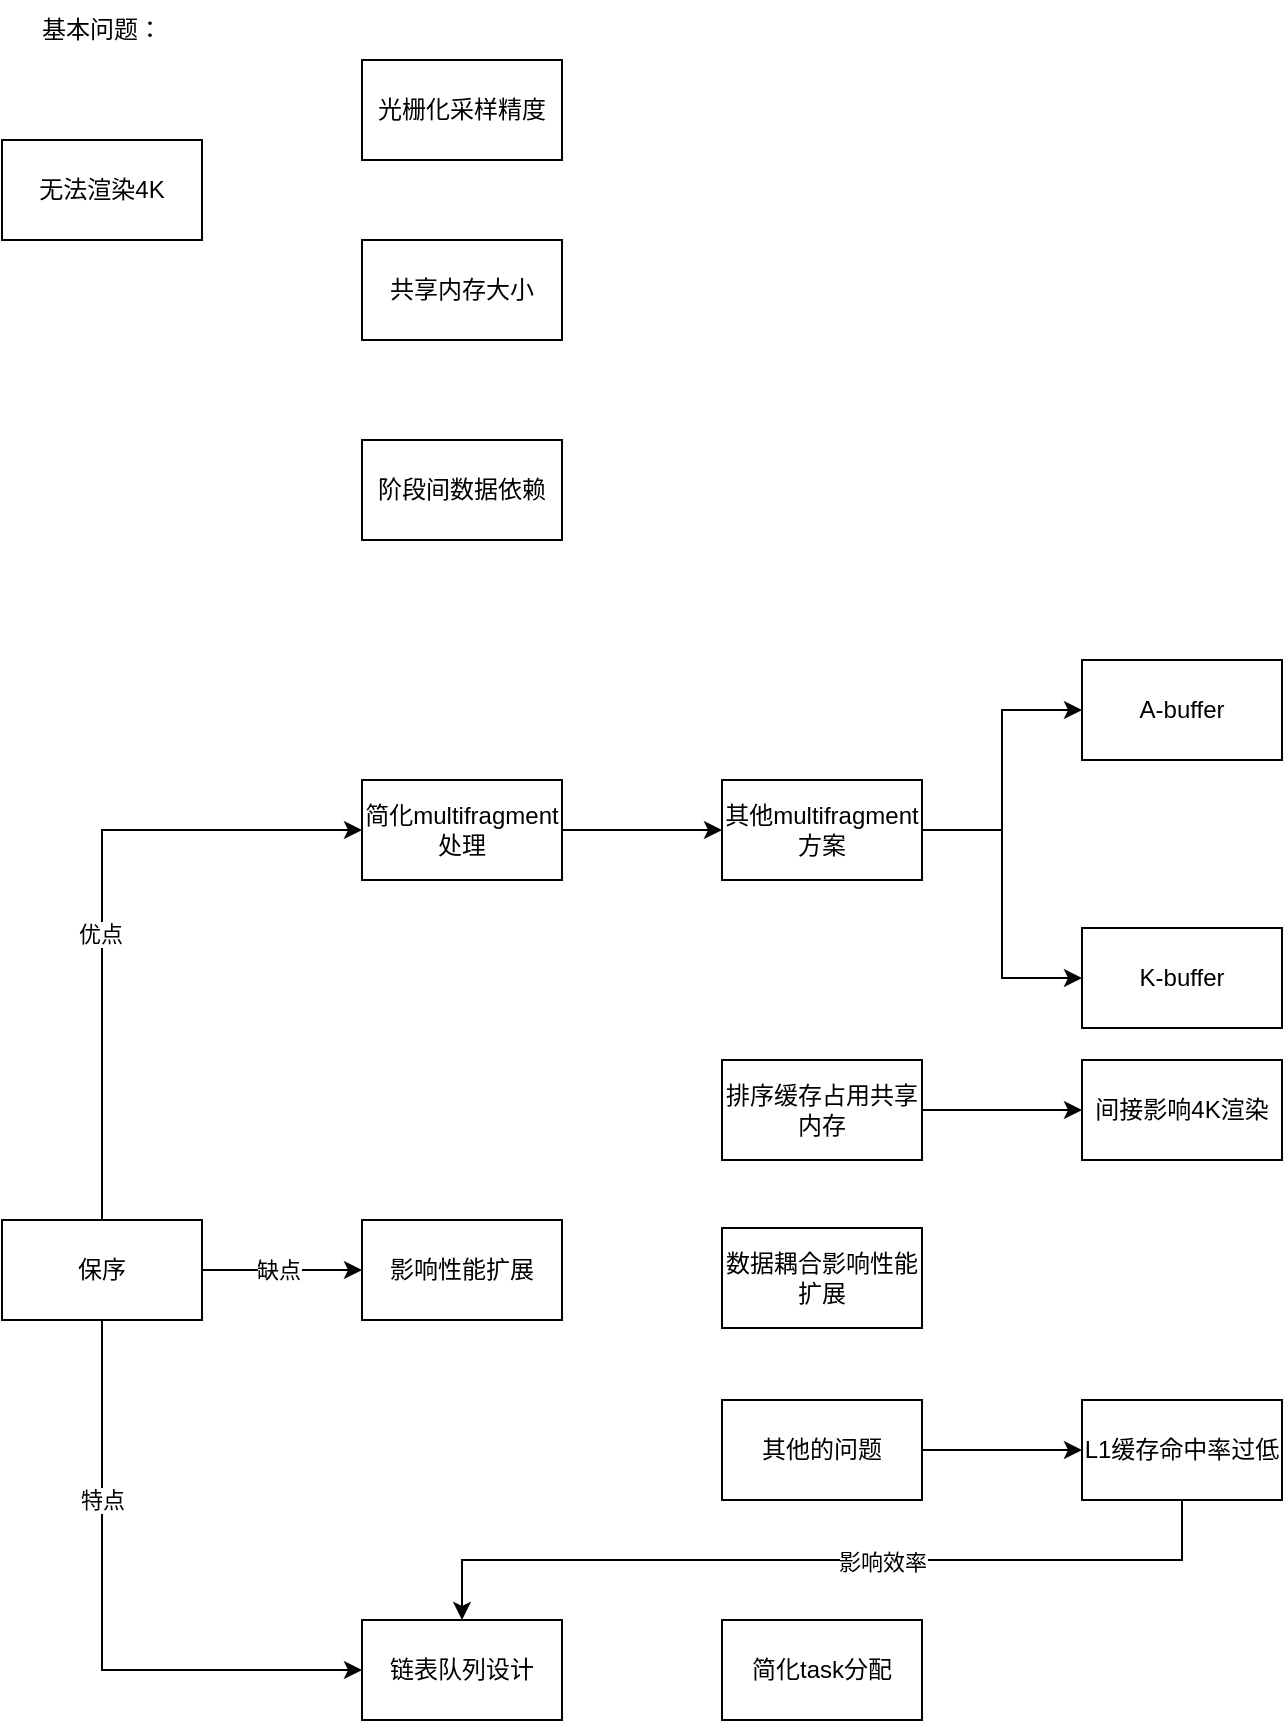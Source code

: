 <mxfile version="24.4.9" type="github">
  <diagram name="第 1 页" id="yG4VEhukbX8E-P6RL4Ew">
    <mxGraphModel dx="1397" dy="790" grid="1" gridSize="10" guides="1" tooltips="1" connect="1" arrows="1" fold="1" page="1" pageScale="1" pageWidth="827" pageHeight="1169" math="0" shadow="0">
      <root>
        <mxCell id="0" />
        <mxCell id="1" parent="0" />
        <mxCell id="_9yM1N_c14yzDBK7w2tD-1" value="基本问题：" style="text;html=1;align=center;verticalAlign=middle;whiteSpace=wrap;rounded=0;" vertex="1" parent="1">
          <mxGeometry x="70" y="140" width="80" height="30" as="geometry" />
        </mxCell>
        <mxCell id="_9yM1N_c14yzDBK7w2tD-2" value="无法渲染4K" style="rounded=0;whiteSpace=wrap;html=1;" vertex="1" parent="1">
          <mxGeometry x="60" y="210" width="100" height="50" as="geometry" />
        </mxCell>
        <mxCell id="_9yM1N_c14yzDBK7w2tD-12" style="rounded=0;orthogonalLoop=1;jettySize=auto;html=1;exitX=0.5;exitY=0;exitDx=0;exitDy=0;entryX=0;entryY=0.5;entryDx=0;entryDy=0;edgeStyle=orthogonalEdgeStyle;" edge="1" parent="1" source="_9yM1N_c14yzDBK7w2tD-4" target="_9yM1N_c14yzDBK7w2tD-10">
          <mxGeometry relative="1" as="geometry" />
        </mxCell>
        <mxCell id="_9yM1N_c14yzDBK7w2tD-14" value="优点" style="edgeLabel;html=1;align=center;verticalAlign=middle;resizable=0;points=[];" vertex="1" connectable="0" parent="_9yM1N_c14yzDBK7w2tD-12">
          <mxGeometry x="-0.118" y="1" relative="1" as="geometry">
            <mxPoint as="offset" />
          </mxGeometry>
        </mxCell>
        <mxCell id="_9yM1N_c14yzDBK7w2tD-13" style="rounded=0;orthogonalLoop=1;jettySize=auto;html=1;entryX=0;entryY=0.5;entryDx=0;entryDy=0;exitX=1;exitY=0.5;exitDx=0;exitDy=0;edgeStyle=orthogonalEdgeStyle;" edge="1" parent="1" source="_9yM1N_c14yzDBK7w2tD-4" target="_9yM1N_c14yzDBK7w2tD-11">
          <mxGeometry relative="1" as="geometry" />
        </mxCell>
        <mxCell id="_9yM1N_c14yzDBK7w2tD-15" value="缺点" style="edgeLabel;html=1;align=center;verticalAlign=middle;resizable=0;points=[];" vertex="1" connectable="0" parent="_9yM1N_c14yzDBK7w2tD-13">
          <mxGeometry x="-0.06" relative="1" as="geometry">
            <mxPoint as="offset" />
          </mxGeometry>
        </mxCell>
        <mxCell id="_9yM1N_c14yzDBK7w2tD-30" value="" style="edgeStyle=orthogonalEdgeStyle;rounded=0;orthogonalLoop=1;jettySize=auto;html=1;exitX=0.5;exitY=1;exitDx=0;exitDy=0;entryX=0;entryY=0.5;entryDx=0;entryDy=0;" edge="1" parent="1" source="_9yM1N_c14yzDBK7w2tD-4" target="_9yM1N_c14yzDBK7w2tD-29">
          <mxGeometry relative="1" as="geometry" />
        </mxCell>
        <mxCell id="_9yM1N_c14yzDBK7w2tD-32" value="特点" style="edgeLabel;html=1;align=center;verticalAlign=middle;resizable=0;points=[];" vertex="1" connectable="0" parent="_9yM1N_c14yzDBK7w2tD-30">
          <mxGeometry x="-0.63" relative="1" as="geometry">
            <mxPoint y="33" as="offset" />
          </mxGeometry>
        </mxCell>
        <mxCell id="_9yM1N_c14yzDBK7w2tD-4" value="保序" style="rounded=0;whiteSpace=wrap;html=1;" vertex="1" parent="1">
          <mxGeometry x="60" y="750" width="100" height="50" as="geometry" />
        </mxCell>
        <mxCell id="_9yM1N_c14yzDBK7w2tD-6" value="共享内存大小" style="rounded=0;whiteSpace=wrap;html=1;" vertex="1" parent="1">
          <mxGeometry x="240" y="260" width="100" height="50" as="geometry" />
        </mxCell>
        <mxCell id="_9yM1N_c14yzDBK7w2tD-7" value="光栅化采样精度" style="rounded=0;whiteSpace=wrap;html=1;" vertex="1" parent="1">
          <mxGeometry x="240" y="170" width="100" height="50" as="geometry" />
        </mxCell>
        <mxCell id="_9yM1N_c14yzDBK7w2tD-8" value="阶段间数据依赖" style="rounded=0;whiteSpace=wrap;html=1;" vertex="1" parent="1">
          <mxGeometry x="240" y="360" width="100" height="50" as="geometry" />
        </mxCell>
        <mxCell id="_9yM1N_c14yzDBK7w2tD-19" value="" style="edgeStyle=orthogonalEdgeStyle;rounded=0;orthogonalLoop=1;jettySize=auto;html=1;" edge="1" parent="1" source="_9yM1N_c14yzDBK7w2tD-10" target="_9yM1N_c14yzDBK7w2tD-18">
          <mxGeometry relative="1" as="geometry" />
        </mxCell>
        <mxCell id="_9yM1N_c14yzDBK7w2tD-10" value="简化multifragment处理" style="rounded=0;whiteSpace=wrap;html=1;" vertex="1" parent="1">
          <mxGeometry x="240" y="530" width="100" height="50" as="geometry" />
        </mxCell>
        <mxCell id="_9yM1N_c14yzDBK7w2tD-11" value="影响性能扩展" style="rounded=0;whiteSpace=wrap;html=1;" vertex="1" parent="1">
          <mxGeometry x="240" y="750" width="100" height="50" as="geometry" />
        </mxCell>
        <mxCell id="_9yM1N_c14yzDBK7w2tD-22" value="" style="edgeStyle=orthogonalEdgeStyle;rounded=0;orthogonalLoop=1;jettySize=auto;html=1;entryX=0;entryY=0.5;entryDx=0;entryDy=0;" edge="1" parent="1" source="_9yM1N_c14yzDBK7w2tD-18" target="_9yM1N_c14yzDBK7w2tD-21">
          <mxGeometry relative="1" as="geometry" />
        </mxCell>
        <mxCell id="_9yM1N_c14yzDBK7w2tD-24" style="edgeStyle=orthogonalEdgeStyle;rounded=0;orthogonalLoop=1;jettySize=auto;html=1;entryX=0;entryY=0.5;entryDx=0;entryDy=0;" edge="1" parent="1" source="_9yM1N_c14yzDBK7w2tD-18" target="_9yM1N_c14yzDBK7w2tD-23">
          <mxGeometry relative="1" as="geometry" />
        </mxCell>
        <mxCell id="_9yM1N_c14yzDBK7w2tD-18" value="其他multifragment方案" style="rounded=0;whiteSpace=wrap;html=1;" vertex="1" parent="1">
          <mxGeometry x="420" y="530" width="100" height="50" as="geometry" />
        </mxCell>
        <mxCell id="_9yM1N_c14yzDBK7w2tD-21" value="A-buffer" style="rounded=0;whiteSpace=wrap;html=1;" vertex="1" parent="1">
          <mxGeometry x="600" y="470" width="100" height="50" as="geometry" />
        </mxCell>
        <mxCell id="_9yM1N_c14yzDBK7w2tD-23" value="K-buffer" style="rounded=0;whiteSpace=wrap;html=1;" vertex="1" parent="1">
          <mxGeometry x="600" y="604" width="100" height="50" as="geometry" />
        </mxCell>
        <mxCell id="_9yM1N_c14yzDBK7w2tD-36" value="" style="edgeStyle=orthogonalEdgeStyle;rounded=0;orthogonalLoop=1;jettySize=auto;html=1;" edge="1" parent="1" source="_9yM1N_c14yzDBK7w2tD-25" target="_9yM1N_c14yzDBK7w2tD-35">
          <mxGeometry relative="1" as="geometry" />
        </mxCell>
        <mxCell id="_9yM1N_c14yzDBK7w2tD-25" value="排序缓存占用共享内存" style="rounded=0;whiteSpace=wrap;html=1;" vertex="1" parent="1">
          <mxGeometry x="420" y="670" width="100" height="50" as="geometry" />
        </mxCell>
        <mxCell id="_9yM1N_c14yzDBK7w2tD-27" value="数据耦合影响性能扩展" style="rounded=0;whiteSpace=wrap;html=1;" vertex="1" parent="1">
          <mxGeometry x="420" y="754" width="100" height="50" as="geometry" />
        </mxCell>
        <mxCell id="_9yM1N_c14yzDBK7w2tD-39" value="" style="edgeStyle=orthogonalEdgeStyle;rounded=0;orthogonalLoop=1;jettySize=auto;html=1;" edge="1" parent="1" source="_9yM1N_c14yzDBK7w2tD-28" target="_9yM1N_c14yzDBK7w2tD-38">
          <mxGeometry relative="1" as="geometry" />
        </mxCell>
        <mxCell id="_9yM1N_c14yzDBK7w2tD-28" value="其他的问题" style="rounded=0;whiteSpace=wrap;html=1;" vertex="1" parent="1">
          <mxGeometry x="420" y="840" width="100" height="50" as="geometry" />
        </mxCell>
        <mxCell id="_9yM1N_c14yzDBK7w2tD-29" value="链表队列设计" style="rounded=0;whiteSpace=wrap;html=1;" vertex="1" parent="1">
          <mxGeometry x="240" y="950" width="100" height="50" as="geometry" />
        </mxCell>
        <mxCell id="_9yM1N_c14yzDBK7w2tD-34" value="简化task分配" style="rounded=0;whiteSpace=wrap;html=1;" vertex="1" parent="1">
          <mxGeometry x="420" y="950" width="100" height="50" as="geometry" />
        </mxCell>
        <mxCell id="_9yM1N_c14yzDBK7w2tD-35" value="间接影响4K渲染" style="rounded=0;whiteSpace=wrap;html=1;" vertex="1" parent="1">
          <mxGeometry x="600" y="670" width="100" height="50" as="geometry" />
        </mxCell>
        <mxCell id="_9yM1N_c14yzDBK7w2tD-40" style="edgeStyle=orthogonalEdgeStyle;rounded=0;orthogonalLoop=1;jettySize=auto;html=1;entryX=0.5;entryY=0;entryDx=0;entryDy=0;exitX=0.5;exitY=1;exitDx=0;exitDy=0;" edge="1" parent="1" source="_9yM1N_c14yzDBK7w2tD-38" target="_9yM1N_c14yzDBK7w2tD-29">
          <mxGeometry relative="1" as="geometry">
            <mxPoint x="600" y="910" as="sourcePoint" />
            <mxPoint x="290" y="995" as="targetPoint" />
          </mxGeometry>
        </mxCell>
        <mxCell id="_9yM1N_c14yzDBK7w2tD-41" value="影响效率" style="edgeLabel;html=1;align=center;verticalAlign=middle;resizable=0;points=[];" vertex="1" connectable="0" parent="_9yM1N_c14yzDBK7w2tD-40">
          <mxGeometry x="-0.14" y="1" relative="1" as="geometry">
            <mxPoint as="offset" />
          </mxGeometry>
        </mxCell>
        <mxCell id="_9yM1N_c14yzDBK7w2tD-38" value="L1缓存命中率过低" style="rounded=0;whiteSpace=wrap;html=1;" vertex="1" parent="1">
          <mxGeometry x="600" y="840" width="100" height="50" as="geometry" />
        </mxCell>
      </root>
    </mxGraphModel>
  </diagram>
</mxfile>
